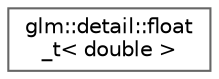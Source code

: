 digraph "Graphical Class Hierarchy"
{
 // LATEX_PDF_SIZE
  bgcolor="transparent";
  edge [fontname=Helvetica,fontsize=10,labelfontname=Helvetica,labelfontsize=10];
  node [fontname=Helvetica,fontsize=10,shape=box,height=0.2,width=0.4];
  rankdir="LR";
  Node0 [id="Node000000",label="glm::detail::float\l_t\< double \>",height=0.2,width=0.4,color="grey40", fillcolor="white", style="filled",URL="$unionglm_1_1detail_1_1float__t_3_01double_01_4.html",tooltip=" "];
}
